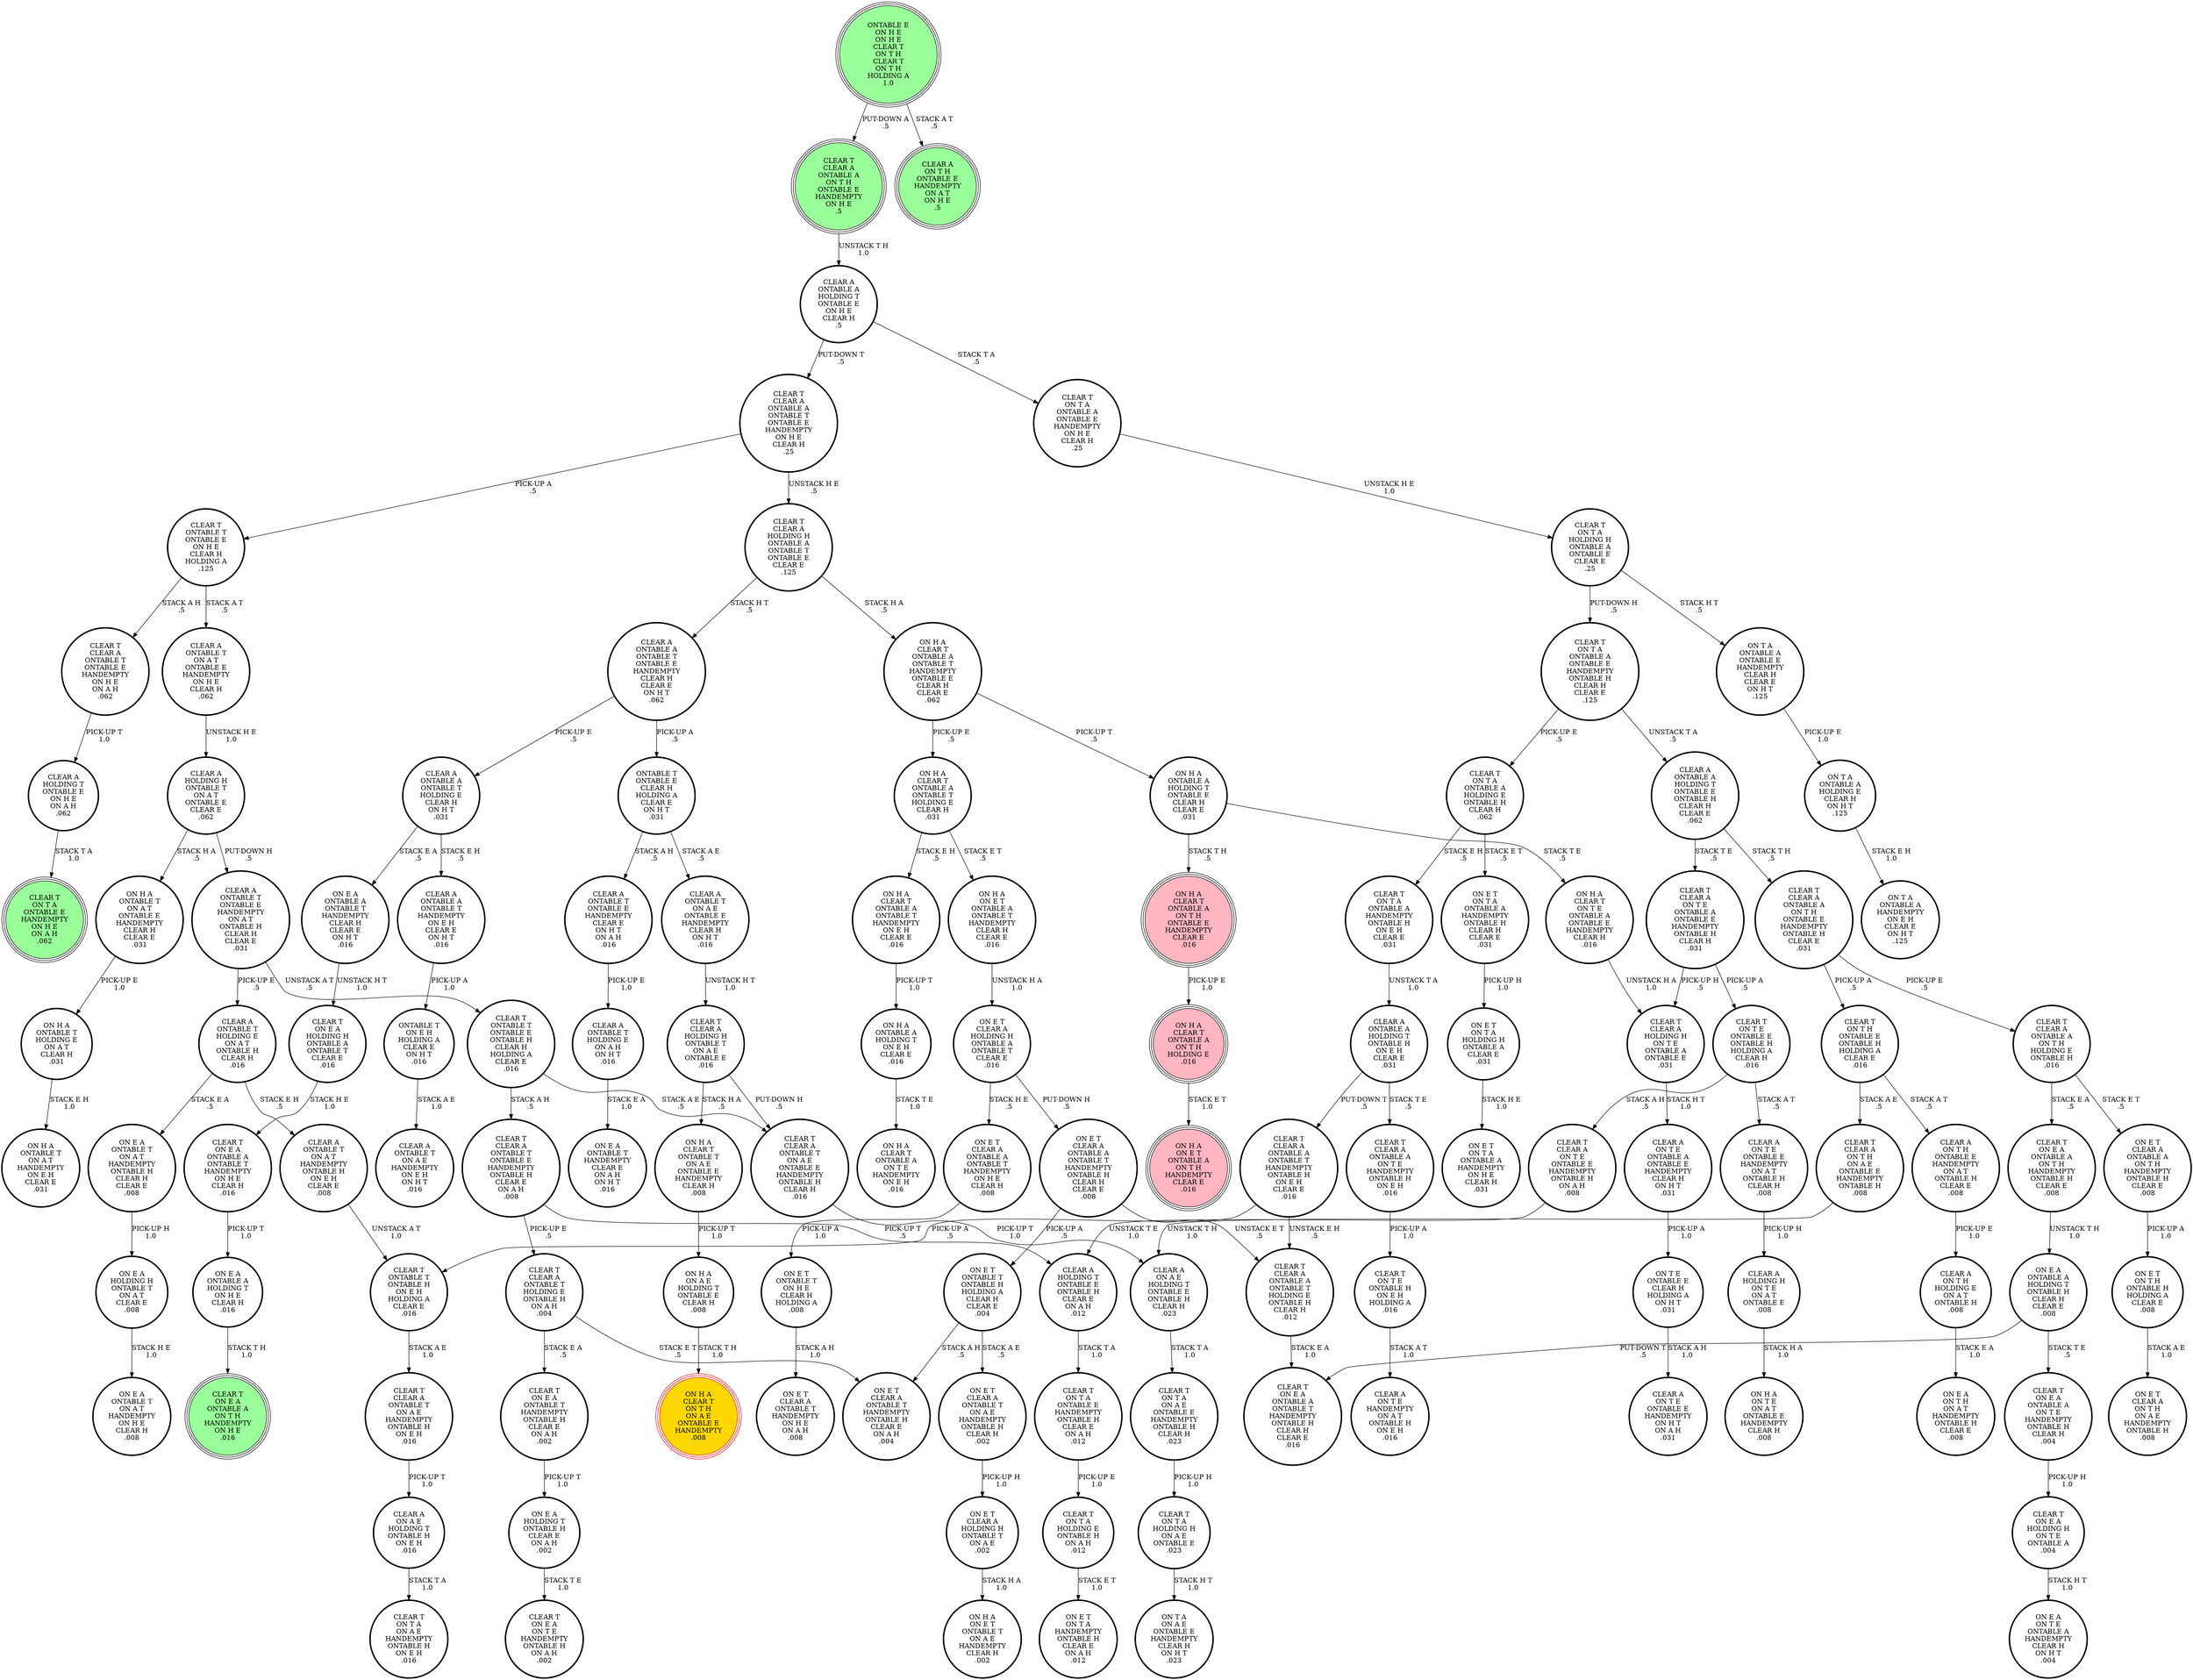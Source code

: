 digraph {
"ON E A\nONTABLE T\nON A T\nHANDEMPTY\nONTABLE H\nCLEAR H\nCLEAR E\n.008\n" -> "ON E A\nHOLDING H\nONTABLE T\nON A T\nCLEAR E\n.008\n"[label="PICK-UP H\n1.0\n"];
"ON H A\nON A E\nHOLDING T\nONTABLE E\nCLEAR H\n.008\n" -> "ON H A\nCLEAR T\nON T H\nON A E\nONTABLE E\nHANDEMPTY\n.008\n"[label="STACK T H\n1.0\n"];
"CLEAR T\nON T A\nON A E\nONTABLE E\nHANDEMPTY\nONTABLE H\nCLEAR H\n.023\n" -> "CLEAR T\nON T A\nHOLDING H\nON A E\nONTABLE E\n.023\n"[label="PICK-UP H\n1.0\n"];
"CLEAR T\nCLEAR A\nON T E\nONTABLE A\nONTABLE E\nHANDEMPTY\nONTABLE H\nCLEAR H\n.031\n" -> "CLEAR T\nON T E\nONTABLE E\nONTABLE H\nHOLDING A\nCLEAR H\n.016\n"[label="PICK-UP A\n.5\n"];
"CLEAR T\nCLEAR A\nON T E\nONTABLE A\nONTABLE E\nHANDEMPTY\nONTABLE H\nCLEAR H\n.031\n" -> "CLEAR T\nCLEAR A\nHOLDING H\nON T E\nONTABLE A\nONTABLE E\n.031\n"[label="PICK-UP H\n.5\n"];
"ON E T\nCLEAR A\nHOLDING H\nONTABLE T\nON A E\n.002\n" -> "ON H A\nON E T\nONTABLE T\nON A E\nHANDEMPTY\nCLEAR H\n.002\n"[label="STACK H A\n1.0\n"];
"CLEAR T\nCLEAR A\nONTABLE A\nONTABLE T\nONTABLE E\nHANDEMPTY\nON H E\nCLEAR H\n.25\n" -> "CLEAR T\nONTABLE T\nONTABLE E\nON H E\nCLEAR H\nHOLDING A\n.125\n"[label="PICK-UP A\n.5\n"];
"CLEAR T\nCLEAR A\nONTABLE A\nONTABLE T\nONTABLE E\nHANDEMPTY\nON H E\nCLEAR H\n.25\n" -> "CLEAR T\nCLEAR A\nHOLDING H\nONTABLE A\nONTABLE T\nONTABLE E\nCLEAR E\n.125\n"[label="UNSTACK H E\n.5\n"];
"ON E T\nON T A\nONTABLE A\nHANDEMPTY\nONTABLE H\nCLEAR H\nCLEAR E\n.031\n" -> "ON E T\nON T A\nHOLDING H\nONTABLE A\nCLEAR E\n.031\n"[label="PICK-UP H\n1.0\n"];
"CLEAR T\nONTABLE T\nONTABLE E\nONTABLE H\nCLEAR H\nHOLDING A\nCLEAR E\n.016\n" -> "CLEAR T\nCLEAR A\nONTABLE T\nON A E\nONTABLE E\nHANDEMPTY\nONTABLE H\nCLEAR H\n.016\n"[label="STACK A E\n.5\n"];
"CLEAR T\nONTABLE T\nONTABLE E\nONTABLE H\nCLEAR H\nHOLDING A\nCLEAR E\n.016\n" -> "CLEAR T\nCLEAR A\nONTABLE T\nONTABLE E\nHANDEMPTY\nONTABLE H\nCLEAR E\nON A H\n.008\n"[label="STACK A H\n.5\n"];
"ON T A\nONTABLE A\nHOLDING E\nCLEAR H\nON H T\n.125\n" -> "ON T A\nONTABLE A\nHANDEMPTY\nON E H\nCLEAR E\nON H T\n.125\n"[label="STACK E H\n1.0\n"];
"CLEAR T\nCLEAR A\nHOLDING H\nONTABLE A\nONTABLE T\nONTABLE E\nCLEAR E\n.125\n" -> "CLEAR A\nONTABLE A\nONTABLE T\nONTABLE E\nHANDEMPTY\nCLEAR H\nCLEAR E\nON H T\n.062\n"[label="STACK H T\n.5\n"];
"CLEAR T\nCLEAR A\nHOLDING H\nONTABLE A\nONTABLE T\nONTABLE E\nCLEAR E\n.125\n" -> "ON H A\nCLEAR T\nONTABLE A\nONTABLE T\nHANDEMPTY\nONTABLE E\nCLEAR H\nCLEAR E\n.062\n"[label="STACK H A\n.5\n"];
"CLEAR T\nON T A\nONTABLE E\nHANDEMPTY\nONTABLE H\nCLEAR E\nON A H\n.012\n" -> "CLEAR T\nON T A\nHOLDING E\nONTABLE H\nON A H\n.012\n"[label="PICK-UP E\n1.0\n"];
"CLEAR T\nCLEAR A\nONTABLE A\nON T E\nHANDEMPTY\nONTABLE H\nON E H\n.016\n" -> "CLEAR T\nON T E\nONTABLE H\nON E H\nHOLDING A\n.016\n"[label="PICK-UP A\n1.0\n"];
"CLEAR T\nON T A\nHOLDING E\nONTABLE H\nON A H\n.012\n" -> "ON E T\nON T A\nHANDEMPTY\nONTABLE H\nCLEAR E\nON A H\n.012\n"[label="STACK E T\n1.0\n"];
"CLEAR T\nCLEAR A\nONTABLE T\nHOLDING E\nONTABLE H\nON A H\n.004\n" -> "ON E T\nCLEAR A\nONTABLE T\nHANDEMPTY\nONTABLE H\nCLEAR E\nON A H\n.004\n"[label="STACK E T\n.5\n"];
"CLEAR T\nCLEAR A\nONTABLE T\nHOLDING E\nONTABLE H\nON A H\n.004\n" -> "CLEAR T\nON E A\nONTABLE T\nHANDEMPTY\nONTABLE H\nCLEAR E\nON A H\n.002\n"[label="STACK E A\n.5\n"];
"CLEAR T\nON T A\nHOLDING H\nON A E\nONTABLE E\n.023\n" -> "ON T A\nON A E\nONTABLE E\nHANDEMPTY\nCLEAR H\nON H T\n.023\n"[label="STACK H T\n1.0\n"];
"ON H A\nON E T\nONTABLE A\nONTABLE T\nHANDEMPTY\nCLEAR H\nCLEAR E\n.016\n" -> "ON E T\nCLEAR A\nHOLDING H\nONTABLE A\nONTABLE T\nCLEAR E\n.016\n"[label="UNSTACK H A\n1.0\n"];
"ON H A\nONTABLE T\nHOLDING E\nON A T\nCLEAR H\n.031\n" -> "ON H A\nONTABLE T\nON A T\nHANDEMPTY\nON E H\nCLEAR E\n.031\n"[label="STACK E H\n1.0\n"];
"CLEAR A\nHOLDING T\nONTABLE E\nON H E\nON A H\n.062\n" -> "CLEAR T\nON T A\nONTABLE E\nHANDEMPTY\nON H E\nON A H\n.062\n"[label="STACK T A\n1.0\n"];
"CLEAR T\nCLEAR A\nHOLDING H\nON T E\nONTABLE A\nONTABLE E\n.031\n" -> "CLEAR A\nON T E\nONTABLE A\nONTABLE E\nHANDEMPTY\nCLEAR H\nON H T\n.031\n"[label="STACK H T\n1.0\n"];
"ON E T\nONTABLE T\nON H E\nCLEAR H\nHOLDING A\n.008\n" -> "ON E T\nCLEAR A\nONTABLE T\nHANDEMPTY\nON H E\nON A H\n.008\n"[label="STACK A H\n1.0\n"];
"CLEAR A\nONTABLE T\nONTABLE E\nHANDEMPTY\nON A T\nONTABLE H\nCLEAR H\nCLEAR E\n.031\n" -> "CLEAR T\nONTABLE T\nONTABLE E\nONTABLE H\nCLEAR H\nHOLDING A\nCLEAR E\n.016\n"[label="UNSTACK A T\n.5\n"];
"CLEAR A\nONTABLE T\nONTABLE E\nHANDEMPTY\nON A T\nONTABLE H\nCLEAR H\nCLEAR E\n.031\n" -> "CLEAR A\nONTABLE T\nHOLDING E\nON A T\nONTABLE H\nCLEAR H\n.016\n"[label="PICK-UP E\n.5\n"];
"CLEAR T\nON T A\nONTABLE A\nONTABLE E\nHANDEMPTY\nONTABLE H\nCLEAR H\nCLEAR E\n.125\n" -> "CLEAR A\nONTABLE A\nHOLDING T\nONTABLE E\nONTABLE H\nCLEAR H\nCLEAR E\n.062\n"[label="UNSTACK T A\n.5\n"];
"CLEAR T\nON T A\nONTABLE A\nONTABLE E\nHANDEMPTY\nONTABLE H\nCLEAR H\nCLEAR E\n.125\n" -> "CLEAR T\nON T A\nONTABLE A\nHOLDING E\nONTABLE H\nCLEAR H\n.062\n"[label="PICK-UP E\n.5\n"];
"CLEAR T\nON T H\nONTABLE E\nONTABLE H\nHOLDING A\nCLEAR E\n.016\n" -> "CLEAR A\nON T H\nONTABLE E\nHANDEMPTY\nON A T\nONTABLE H\nCLEAR E\n.008\n"[label="STACK A T\n.5\n"];
"CLEAR T\nON T H\nONTABLE E\nONTABLE H\nHOLDING A\nCLEAR E\n.016\n" -> "CLEAR T\nCLEAR A\nON T H\nON A E\nONTABLE E\nHANDEMPTY\nONTABLE H\n.008\n"[label="STACK A E\n.5\n"];
"CLEAR A\nON T E\nONTABLE E\nHANDEMPTY\nON A T\nONTABLE H\nCLEAR H\n.008\n" -> "CLEAR A\nHOLDING H\nON T E\nON A T\nONTABLE E\n.008\n"[label="PICK-UP H\n1.0\n"];
"CLEAR T\nCLEAR A\nON T H\nON A E\nONTABLE E\nHANDEMPTY\nONTABLE H\n.008\n" -> "CLEAR A\nON A E\nHOLDING T\nONTABLE E\nONTABLE H\nCLEAR H\n.023\n"[label="UNSTACK T H\n1.0\n"];
"ON T A\nONTABLE A\nONTABLE E\nHANDEMPTY\nCLEAR H\nCLEAR E\nON H T\n.125\n" -> "ON T A\nONTABLE A\nHOLDING E\nCLEAR H\nON H T\n.125\n"[label="PICK-UP E\n1.0\n"];
"CLEAR T\nCLEAR A\nONTABLE T\nONTABLE E\nHANDEMPTY\nONTABLE H\nCLEAR E\nON A H\n.008\n" -> "CLEAR A\nHOLDING T\nONTABLE E\nONTABLE H\nCLEAR E\nON A H\n.012\n"[label="PICK-UP T\n.5\n"];
"CLEAR T\nCLEAR A\nONTABLE T\nONTABLE E\nHANDEMPTY\nONTABLE H\nCLEAR E\nON A H\n.008\n" -> "CLEAR T\nCLEAR A\nONTABLE T\nHOLDING E\nONTABLE H\nON A H\n.004\n"[label="PICK-UP E\n.5\n"];
"CLEAR T\nCLEAR A\nONTABLE A\nONTABLE T\nHOLDING E\nONTABLE H\nCLEAR H\n.012\n" -> "CLEAR T\nON E A\nONTABLE A\nONTABLE T\nHANDEMPTY\nONTABLE H\nCLEAR H\nCLEAR E\n.016\n"[label="STACK E A\n1.0\n"];
"ON H A\nCLEAR T\nONTABLE A\nON T H\nONTABLE E\nHANDEMPTY\nCLEAR E\n.016\n" -> "ON H A\nCLEAR T\nONTABLE A\nON T H\nHOLDING E\n.016\n"[label="PICK-UP E\n1.0\n"];
"CLEAR T\nON E A\nONTABLE A\nON T H\nHANDEMPTY\nONTABLE H\nCLEAR E\n.008\n" -> "ON E A\nONTABLE A\nHOLDING T\nONTABLE H\nCLEAR H\nCLEAR E\n.008\n"[label="UNSTACK T H\n1.0\n"];
"ON H A\nONTABLE A\nHOLDING T\nON E H\nCLEAR E\n.016\n" -> "ON H A\nCLEAR T\nONTABLE A\nON T E\nHANDEMPTY\nON E H\n.016\n"[label="STACK T E\n1.0\n"];
"CLEAR T\nON E A\nHOLDING H\nONTABLE A\nONTABLE T\nCLEAR E\n.016\n" -> "CLEAR T\nON E A\nONTABLE A\nONTABLE T\nHANDEMPTY\nON H E\nCLEAR H\n.016\n"[label="STACK H E\n1.0\n"];
"ON E T\nCLEAR A\nONTABLE T\nON A E\nHANDEMPTY\nONTABLE H\nCLEAR H\n.002\n" -> "ON E T\nCLEAR A\nHOLDING H\nONTABLE T\nON A E\n.002\n"[label="PICK-UP H\n1.0\n"];
"ON E A\nHOLDING H\nONTABLE T\nON A T\nCLEAR E\n.008\n" -> "ON E A\nONTABLE T\nON A T\nHANDEMPTY\nON H E\nCLEAR H\n.008\n"[label="STACK H E\n1.0\n"];
"CLEAR T\nCLEAR A\nONTABLE A\nON T H\nHOLDING E\nONTABLE H\n.016\n" -> "ON E T\nCLEAR A\nONTABLE A\nON T H\nHANDEMPTY\nONTABLE H\nCLEAR E\n.008\n"[label="STACK E T\n.5\n"];
"CLEAR T\nCLEAR A\nONTABLE A\nON T H\nHOLDING E\nONTABLE H\n.016\n" -> "CLEAR T\nON E A\nONTABLE A\nON T H\nHANDEMPTY\nONTABLE H\nCLEAR E\n.008\n"[label="STACK E A\n.5\n"];
"CLEAR T\nON T A\nHOLDING H\nONTABLE A\nONTABLE E\nCLEAR E\n.25\n" -> "CLEAR T\nON T A\nONTABLE A\nONTABLE E\nHANDEMPTY\nONTABLE H\nCLEAR H\nCLEAR E\n.125\n"[label="PUT-DOWN H\n.5\n"];
"CLEAR T\nON T A\nHOLDING H\nONTABLE A\nONTABLE E\nCLEAR E\n.25\n" -> "ON T A\nONTABLE A\nONTABLE E\nHANDEMPTY\nCLEAR H\nCLEAR E\nON H T\n.125\n"[label="STACK H T\n.5\n"];
"CLEAR A\nONTABLE A\nONTABLE T\nONTABLE E\nHANDEMPTY\nCLEAR H\nCLEAR E\nON H T\n.062\n" -> "ONTABLE T\nONTABLE E\nCLEAR H\nHOLDING A\nCLEAR E\nON H T\n.031\n"[label="PICK-UP A\n.5\n"];
"CLEAR A\nONTABLE A\nONTABLE T\nONTABLE E\nHANDEMPTY\nCLEAR H\nCLEAR E\nON H T\n.062\n" -> "CLEAR A\nONTABLE A\nONTABLE T\nHOLDING E\nCLEAR H\nON H T\n.031\n"[label="PICK-UP E\n.5\n"];
"CLEAR A\nONTABLE T\nONTABLE E\nHANDEMPTY\nCLEAR E\nON H T\nON A H\n.016\n" -> "CLEAR A\nONTABLE T\nHOLDING E\nON A H\nON H T\n.016\n"[label="PICK-UP E\n1.0\n"];
"ON H A\nCLEAR T\nONTABLE A\nONTABLE T\nHANDEMPTY\nON E H\nCLEAR E\n.016\n" -> "ON H A\nONTABLE A\nHOLDING T\nON E H\nCLEAR E\n.016\n"[label="PICK-UP T\n1.0\n"];
"CLEAR A\nON A E\nHOLDING T\nONTABLE E\nONTABLE H\nCLEAR H\n.023\n" -> "CLEAR T\nON T A\nON A E\nONTABLE E\nHANDEMPTY\nONTABLE H\nCLEAR H\n.023\n"[label="STACK T A\n1.0\n"];
"CLEAR T\nCLEAR A\nONTABLE T\nONTABLE E\nHANDEMPTY\nON H E\nON A H\n.062\n" -> "CLEAR A\nHOLDING T\nONTABLE E\nON H E\nON A H\n.062\n"[label="PICK-UP T\n1.0\n"];
"ON E T\nCLEAR A\nONTABLE A\nON T H\nHANDEMPTY\nONTABLE H\nCLEAR E\n.008\n" -> "ON E T\nON T H\nONTABLE H\nHOLDING A\nCLEAR E\n.008\n"[label="PICK-UP A\n1.0\n"];
"CLEAR A\nONTABLE A\nHOLDING T\nONTABLE E\nONTABLE H\nCLEAR H\nCLEAR E\n.062\n" -> "CLEAR T\nCLEAR A\nON T E\nONTABLE A\nONTABLE E\nHANDEMPTY\nONTABLE H\nCLEAR H\n.031\n"[label="STACK T E\n.5\n"];
"CLEAR A\nONTABLE A\nHOLDING T\nONTABLE E\nONTABLE H\nCLEAR H\nCLEAR E\n.062\n" -> "CLEAR T\nCLEAR A\nONTABLE A\nON T H\nONTABLE E\nHANDEMPTY\nONTABLE H\nCLEAR E\n.031\n"[label="STACK T H\n.5\n"];
"CLEAR A\nONTABLE T\nON A E\nONTABLE E\nHANDEMPTY\nCLEAR H\nON H T\n.016\n" -> "CLEAR T\nCLEAR A\nHOLDING H\nONTABLE T\nON A E\nONTABLE E\n.016\n"[label="UNSTACK H T\n1.0\n"];
"CLEAR A\nONTABLE A\nONTABLE T\nHOLDING E\nCLEAR H\nON H T\n.031\n" -> "CLEAR A\nONTABLE A\nONTABLE T\nHANDEMPTY\nON E H\nCLEAR E\nON H T\n.016\n"[label="STACK E H\n.5\n"];
"CLEAR A\nONTABLE A\nONTABLE T\nHOLDING E\nCLEAR H\nON H T\n.031\n" -> "ON E A\nONTABLE A\nONTABLE T\nHANDEMPTY\nCLEAR H\nCLEAR E\nON H T\n.016\n"[label="STACK E A\n.5\n"];
"CLEAR A\nONTABLE T\nHOLDING E\nON A H\nON H T\n.016\n" -> "ON E A\nONTABLE T\nHANDEMPTY\nCLEAR E\nON A H\nON H T\n.016\n"[label="STACK E A\n1.0\n"];
"ON E T\nCLEAR A\nONTABLE A\nONTABLE T\nHANDEMPTY\nON H E\nCLEAR H\n.008\n" -> "ON E T\nONTABLE T\nON H E\nCLEAR H\nHOLDING A\n.008\n"[label="PICK-UP A\n1.0\n"];
"ON E T\nCLEAR A\nONTABLE A\nONTABLE T\nHANDEMPTY\nONTABLE H\nCLEAR H\nCLEAR E\n.008\n" -> "CLEAR T\nCLEAR A\nONTABLE A\nONTABLE T\nHOLDING E\nONTABLE H\nCLEAR H\n.012\n"[label="UNSTACK E T\n.5\n"];
"ON E T\nCLEAR A\nONTABLE A\nONTABLE T\nHANDEMPTY\nONTABLE H\nCLEAR H\nCLEAR E\n.008\n" -> "ON E T\nONTABLE T\nONTABLE H\nHOLDING A\nCLEAR H\nCLEAR E\n.004\n"[label="PICK-UP A\n.5\n"];
"CLEAR T\nON E A\nHOLDING H\nON T E\nONTABLE A\n.004\n" -> "ON E A\nON T E\nONTABLE A\nHANDEMPTY\nCLEAR H\nON H T\n.004\n"[label="STACK H T\n1.0\n"];
"CLEAR A\nON T E\nONTABLE A\nONTABLE E\nHANDEMPTY\nCLEAR H\nON H T\n.031\n" -> "ON T E\nONTABLE E\nCLEAR H\nHOLDING A\nON H T\n.031\n"[label="PICK-UP A\n1.0\n"];
"ON H A\nCLEAR T\nONTABLE A\nONTABLE T\nHOLDING E\nCLEAR H\n.031\n" -> "ON H A\nON E T\nONTABLE A\nONTABLE T\nHANDEMPTY\nCLEAR H\nCLEAR E\n.016\n"[label="STACK E T\n.5\n"];
"ON H A\nCLEAR T\nONTABLE A\nONTABLE T\nHOLDING E\nCLEAR H\n.031\n" -> "ON H A\nCLEAR T\nONTABLE A\nONTABLE T\nHANDEMPTY\nON E H\nCLEAR E\n.016\n"[label="STACK E H\n.5\n"];
"CLEAR T\nONTABLE T\nONTABLE E\nON H E\nCLEAR H\nHOLDING A\n.125\n" -> "CLEAR A\nONTABLE T\nON A T\nONTABLE E\nHANDEMPTY\nON H E\nCLEAR H\n.062\n"[label="STACK A T\n.5\n"];
"CLEAR T\nONTABLE T\nONTABLE E\nON H E\nCLEAR H\nHOLDING A\n.125\n" -> "CLEAR T\nCLEAR A\nONTABLE T\nONTABLE E\nHANDEMPTY\nON H E\nON A H\n.062\n"[label="STACK A H\n.5\n"];
"ON E T\nONTABLE T\nONTABLE H\nHOLDING A\nCLEAR H\nCLEAR E\n.004\n" -> "ON E T\nCLEAR A\nONTABLE T\nHANDEMPTY\nONTABLE H\nCLEAR E\nON A H\n.004\n"[label="STACK A H\n.5\n"];
"ON E T\nONTABLE T\nONTABLE H\nHOLDING A\nCLEAR H\nCLEAR E\n.004\n" -> "ON E T\nCLEAR A\nONTABLE T\nON A E\nHANDEMPTY\nONTABLE H\nCLEAR H\n.002\n"[label="STACK A E\n.5\n"];
"ON E A\nONTABLE A\nHOLDING T\nONTABLE H\nCLEAR H\nCLEAR E\n.008\n" -> "CLEAR T\nON E A\nONTABLE A\nONTABLE T\nHANDEMPTY\nONTABLE H\nCLEAR H\nCLEAR E\n.016\n"[label="PUT-DOWN T\n.5\n"];
"ON E A\nONTABLE A\nHOLDING T\nONTABLE H\nCLEAR H\nCLEAR E\n.008\n" -> "CLEAR T\nON E A\nONTABLE A\nON T E\nHANDEMPTY\nONTABLE H\nCLEAR H\n.004\n"[label="STACK T E\n.5\n"];
"ON H A\nCLEAR T\nONTABLE A\nONTABLE T\nHANDEMPTY\nONTABLE E\nCLEAR H\nCLEAR E\n.062\n" -> "ON H A\nCLEAR T\nONTABLE A\nONTABLE T\nHOLDING E\nCLEAR H\n.031\n"[label="PICK-UP E\n.5\n"];
"ON H A\nCLEAR T\nONTABLE A\nONTABLE T\nHANDEMPTY\nONTABLE E\nCLEAR H\nCLEAR E\n.062\n" -> "ON H A\nONTABLE A\nHOLDING T\nONTABLE E\nCLEAR H\nCLEAR E\n.031\n"[label="PICK-UP T\n.5\n"];
"ONTABLE E\nON H E\nON H E\nCLEAR T\nON T H\nCLEAR T\nON T H\nHOLDING A\n1.0\n" -> "CLEAR T\nCLEAR A\nONTABLE A\nON T H\nONTABLE E\nHANDEMPTY\nON H E\n.5\n"[label="PUT-DOWN A\n.5\n"];
"ONTABLE E\nON H E\nON H E\nCLEAR T\nON T H\nCLEAR T\nON T H\nHOLDING A\n1.0\n" -> "CLEAR A\nON T H\nONTABLE E\nHANDEMPTY\nON A T\nON H E\n.5\n"[label="STACK A T\n.5\n"];
"ONTABLE T\nONTABLE E\nCLEAR H\nHOLDING A\nCLEAR E\nON H T\n.031\n" -> "CLEAR A\nONTABLE T\nON A E\nONTABLE E\nHANDEMPTY\nCLEAR H\nON H T\n.016\n"[label="STACK A E\n.5\n"];
"ONTABLE T\nONTABLE E\nCLEAR H\nHOLDING A\nCLEAR E\nON H T\n.031\n" -> "CLEAR A\nONTABLE T\nONTABLE E\nHANDEMPTY\nCLEAR E\nON H T\nON A H\n.016\n"[label="STACK A H\n.5\n"];
"ON E T\nCLEAR A\nHOLDING H\nONTABLE A\nONTABLE T\nCLEAR E\n.016\n" -> "ON E T\nCLEAR A\nONTABLE A\nONTABLE T\nHANDEMPTY\nONTABLE H\nCLEAR H\nCLEAR E\n.008\n"[label="PUT-DOWN H\n.5\n"];
"ON E T\nCLEAR A\nHOLDING H\nONTABLE A\nONTABLE T\nCLEAR E\n.016\n" -> "ON E T\nCLEAR A\nONTABLE A\nONTABLE T\nHANDEMPTY\nON H E\nCLEAR H\n.008\n"[label="STACK H E\n.5\n"];
"ON H A\nCLEAR T\nON T E\nONTABLE A\nONTABLE E\nHANDEMPTY\nCLEAR H\n.016\n" -> "CLEAR T\nCLEAR A\nHOLDING H\nON T E\nONTABLE A\nONTABLE E\n.031\n"[label="UNSTACK H A\n1.0\n"];
"ON E T\nON T A\nHOLDING H\nONTABLE A\nCLEAR E\n.031\n" -> "ON E T\nON T A\nONTABLE A\nHANDEMPTY\nON H E\nCLEAR H\n.031\n"[label="STACK H E\n1.0\n"];
"CLEAR A\nHOLDING H\nONTABLE T\nON A T\nONTABLE E\nCLEAR E\n.062\n" -> "ON H A\nONTABLE T\nON A T\nONTABLE E\nHANDEMPTY\nCLEAR H\nCLEAR E\n.031\n"[label="STACK H A\n.5\n"];
"CLEAR A\nHOLDING H\nONTABLE T\nON A T\nONTABLE E\nCLEAR E\n.062\n" -> "CLEAR A\nONTABLE T\nONTABLE E\nHANDEMPTY\nON A T\nONTABLE H\nCLEAR H\nCLEAR E\n.031\n"[label="PUT-DOWN H\n.5\n"];
"CLEAR T\nON T E\nONTABLE E\nONTABLE H\nHOLDING A\nCLEAR H\n.016\n" -> "CLEAR A\nON T E\nONTABLE E\nHANDEMPTY\nON A T\nONTABLE H\nCLEAR H\n.008\n"[label="STACK A T\n.5\n"];
"CLEAR T\nON T E\nONTABLE E\nONTABLE H\nHOLDING A\nCLEAR H\n.016\n" -> "CLEAR T\nCLEAR A\nON T E\nONTABLE E\nHANDEMPTY\nONTABLE H\nON A H\n.008\n"[label="STACK A H\n.5\n"];
"ONTABLE T\nON E H\nHOLDING A\nCLEAR E\nON H T\n.016\n" -> "CLEAR A\nONTABLE T\nON A E\nHANDEMPTY\nON E H\nON H T\n.016\n"[label="STACK A E\n1.0\n"];
"ON H A\nCLEAR T\nONTABLE T\nON A E\nONTABLE E\nHANDEMPTY\nCLEAR H\n.008\n" -> "ON H A\nON A E\nHOLDING T\nONTABLE E\nCLEAR H\n.008\n"[label="PICK-UP T\n1.0\n"];
"CLEAR A\nON T H\nONTABLE E\nHANDEMPTY\nON A T\nONTABLE H\nCLEAR E\n.008\n" -> "CLEAR A\nON T H\nHOLDING E\nON A T\nONTABLE H\n.008\n"[label="PICK-UP E\n1.0\n"];
"ON E A\nHOLDING T\nONTABLE H\nCLEAR E\nON A H\n.002\n" -> "CLEAR T\nON E A\nON T E\nHANDEMPTY\nONTABLE H\nON A H\n.002\n"[label="STACK T E\n1.0\n"];
"CLEAR A\nONTABLE T\nON A T\nHANDEMPTY\nONTABLE H\nON E H\nCLEAR E\n.008\n" -> "CLEAR T\nONTABLE T\nONTABLE H\nON E H\nHOLDING A\nCLEAR E\n.016\n"[label="UNSTACK A T\n1.0\n"];
"CLEAR T\nCLEAR A\nONTABLE T\nON A E\nHANDEMPTY\nONTABLE H\nON E H\n.016\n" -> "CLEAR A\nON A E\nHOLDING T\nONTABLE H\nON E H\n.016\n"[label="PICK-UP T\n1.0\n"];
"CLEAR T\nCLEAR A\nONTABLE A\nON T H\nONTABLE E\nHANDEMPTY\nON H E\n.5\n" -> "CLEAR A\nONTABLE A\nHOLDING T\nONTABLE E\nON H E\nCLEAR H\n.5\n"[label="UNSTACK T H\n1.0\n"];
"CLEAR T\nON E A\nONTABLE A\nONTABLE T\nHANDEMPTY\nON H E\nCLEAR H\n.016\n" -> "ON E A\nONTABLE A\nHOLDING T\nON H E\nCLEAR H\n.016\n"[label="PICK-UP T\n1.0\n"];
"CLEAR A\nONTABLE A\nHOLDING T\nONTABLE H\nON E H\nCLEAR E\n.031\n" -> "CLEAR T\nCLEAR A\nONTABLE A\nON T E\nHANDEMPTY\nONTABLE H\nON E H\n.016\n"[label="STACK T E\n.5\n"];
"CLEAR A\nONTABLE A\nHOLDING T\nONTABLE H\nON E H\nCLEAR E\n.031\n" -> "CLEAR T\nCLEAR A\nONTABLE A\nONTABLE T\nHANDEMPTY\nONTABLE H\nON E H\nCLEAR E\n.016\n"[label="PUT-DOWN T\n.5\n"];
"CLEAR T\nCLEAR A\nHOLDING H\nONTABLE T\nON A E\nONTABLE E\n.016\n" -> "ON H A\nCLEAR T\nONTABLE T\nON A E\nONTABLE E\nHANDEMPTY\nCLEAR H\n.008\n"[label="STACK H A\n.5\n"];
"CLEAR T\nCLEAR A\nHOLDING H\nONTABLE T\nON A E\nONTABLE E\n.016\n" -> "CLEAR T\nCLEAR A\nONTABLE T\nON A E\nONTABLE E\nHANDEMPTY\nONTABLE H\nCLEAR H\n.016\n"[label="PUT-DOWN H\n.5\n"];
"CLEAR T\nON E A\nONTABLE A\nON T E\nHANDEMPTY\nONTABLE H\nCLEAR H\n.004\n" -> "CLEAR T\nON E A\nHOLDING H\nON T E\nONTABLE A\n.004\n"[label="PICK-UP H\n1.0\n"];
"ON H A\nCLEAR T\nONTABLE A\nON T H\nHOLDING E\n.016\n" -> "ON H A\nON E T\nONTABLE A\nON T H\nHANDEMPTY\nCLEAR E\n.016\n"[label="STACK E T\n1.0\n"];
"CLEAR T\nON T A\nONTABLE A\nONTABLE E\nHANDEMPTY\nON H E\nCLEAR H\n.25\n" -> "CLEAR T\nON T A\nHOLDING H\nONTABLE A\nONTABLE E\nCLEAR E\n.25\n"[label="UNSTACK H E\n1.0\n"];
"CLEAR A\nHOLDING H\nON T E\nON A T\nONTABLE E\n.008\n" -> "ON H A\nON T E\nON A T\nONTABLE E\nHANDEMPTY\nCLEAR H\n.008\n"[label="STACK H A\n1.0\n"];
"CLEAR T\nON T A\nONTABLE A\nHOLDING E\nONTABLE H\nCLEAR H\n.062\n" -> "ON E T\nON T A\nONTABLE A\nHANDEMPTY\nONTABLE H\nCLEAR H\nCLEAR E\n.031\n"[label="STACK E T\n.5\n"];
"CLEAR T\nON T A\nONTABLE A\nHOLDING E\nONTABLE H\nCLEAR H\n.062\n" -> "CLEAR T\nON T A\nONTABLE A\nHANDEMPTY\nONTABLE H\nON E H\nCLEAR E\n.031\n"[label="STACK E H\n.5\n"];
"ON H A\nONTABLE A\nHOLDING T\nONTABLE E\nCLEAR H\nCLEAR E\n.031\n" -> "ON H A\nCLEAR T\nON T E\nONTABLE A\nONTABLE E\nHANDEMPTY\nCLEAR H\n.016\n"[label="STACK T E\n.5\n"];
"ON H A\nONTABLE A\nHOLDING T\nONTABLE E\nCLEAR H\nCLEAR E\n.031\n" -> "ON H A\nCLEAR T\nONTABLE A\nON T H\nONTABLE E\nHANDEMPTY\nCLEAR E\n.016\n"[label="STACK T H\n.5\n"];
"CLEAR A\nONTABLE T\nON A T\nONTABLE E\nHANDEMPTY\nON H E\nCLEAR H\n.062\n" -> "CLEAR A\nHOLDING H\nONTABLE T\nON A T\nONTABLE E\nCLEAR E\n.062\n"[label="UNSTACK H E\n1.0\n"];
"CLEAR T\nON T A\nONTABLE A\nHANDEMPTY\nONTABLE H\nON E H\nCLEAR E\n.031\n" -> "CLEAR A\nONTABLE A\nHOLDING T\nONTABLE H\nON E H\nCLEAR E\n.031\n"[label="UNSTACK T A\n1.0\n"];
"CLEAR A\nON A E\nHOLDING T\nONTABLE H\nON E H\n.016\n" -> "CLEAR T\nON T A\nON A E\nHANDEMPTY\nONTABLE H\nON E H\n.016\n"[label="STACK T A\n1.0\n"];
"ON T E\nONTABLE E\nCLEAR H\nHOLDING A\nON H T\n.031\n" -> "CLEAR A\nON T E\nONTABLE E\nHANDEMPTY\nON H T\nON A H\n.031\n"[label="STACK A H\n1.0\n"];
"ON E A\nONTABLE A\nONTABLE T\nHANDEMPTY\nCLEAR H\nCLEAR E\nON H T\n.016\n" -> "CLEAR T\nON E A\nHOLDING H\nONTABLE A\nONTABLE T\nCLEAR E\n.016\n"[label="UNSTACK H T\n1.0\n"];
"CLEAR A\nONTABLE A\nONTABLE T\nHANDEMPTY\nON E H\nCLEAR E\nON H T\n.016\n" -> "ONTABLE T\nON E H\nHOLDING A\nCLEAR E\nON H T\n.016\n"[label="PICK-UP A\n1.0\n"];
"CLEAR T\nON T E\nONTABLE H\nON E H\nHOLDING A\n.016\n" -> "CLEAR A\nON T E\nHANDEMPTY\nON A T\nONTABLE H\nON E H\n.016\n"[label="STACK A T\n1.0\n"];
"ON E T\nON T H\nONTABLE H\nHOLDING A\nCLEAR E\n.008\n" -> "ON E T\nCLEAR A\nON T H\nON A E\nHANDEMPTY\nONTABLE H\n.008\n"[label="STACK A E\n1.0\n"];
"CLEAR A\nONTABLE T\nHOLDING E\nON A T\nONTABLE H\nCLEAR H\n.016\n" -> "ON E A\nONTABLE T\nON A T\nHANDEMPTY\nONTABLE H\nCLEAR H\nCLEAR E\n.008\n"[label="STACK E A\n.5\n"];
"CLEAR A\nONTABLE T\nHOLDING E\nON A T\nONTABLE H\nCLEAR H\n.016\n" -> "CLEAR A\nONTABLE T\nON A T\nHANDEMPTY\nONTABLE H\nON E H\nCLEAR E\n.008\n"[label="STACK E H\n.5\n"];
"CLEAR T\nCLEAR A\nONTABLE A\nONTABLE T\nHANDEMPTY\nONTABLE H\nON E H\nCLEAR E\n.016\n" -> "CLEAR T\nONTABLE T\nONTABLE H\nON E H\nHOLDING A\nCLEAR E\n.016\n"[label="PICK-UP A\n.5\n"];
"CLEAR T\nCLEAR A\nONTABLE A\nONTABLE T\nHANDEMPTY\nONTABLE H\nON E H\nCLEAR E\n.016\n" -> "CLEAR T\nCLEAR A\nONTABLE A\nONTABLE T\nHOLDING E\nONTABLE H\nCLEAR H\n.012\n"[label="UNSTACK E H\n.5\n"];
"CLEAR A\nONTABLE A\nHOLDING T\nONTABLE E\nON H E\nCLEAR H\n.5\n" -> "CLEAR T\nCLEAR A\nONTABLE A\nONTABLE T\nONTABLE E\nHANDEMPTY\nON H E\nCLEAR H\n.25\n"[label="PUT-DOWN T\n.5\n"];
"CLEAR A\nONTABLE A\nHOLDING T\nONTABLE E\nON H E\nCLEAR H\n.5\n" -> "CLEAR T\nON T A\nONTABLE A\nONTABLE E\nHANDEMPTY\nON H E\nCLEAR H\n.25\n"[label="STACK T A\n.5\n"];
"CLEAR T\nONTABLE T\nONTABLE H\nON E H\nHOLDING A\nCLEAR E\n.016\n" -> "CLEAR T\nCLEAR A\nONTABLE T\nON A E\nHANDEMPTY\nONTABLE H\nON E H\n.016\n"[label="STACK A E\n1.0\n"];
"ON H A\nONTABLE T\nON A T\nONTABLE E\nHANDEMPTY\nCLEAR H\nCLEAR E\n.031\n" -> "ON H A\nONTABLE T\nHOLDING E\nON A T\nCLEAR H\n.031\n"[label="PICK-UP E\n1.0\n"];
"CLEAR T\nCLEAR A\nONTABLE T\nON A E\nONTABLE E\nHANDEMPTY\nONTABLE H\nCLEAR H\n.016\n" -> "CLEAR A\nON A E\nHOLDING T\nONTABLE E\nONTABLE H\nCLEAR H\n.023\n"[label="PICK-UP T\n1.0\n"];
"CLEAR A\nON T H\nHOLDING E\nON A T\nONTABLE H\n.008\n" -> "ON E A\nON T H\nON A T\nHANDEMPTY\nONTABLE H\nCLEAR E\n.008\n"[label="STACK E A\n1.0\n"];
"CLEAR A\nHOLDING T\nONTABLE E\nONTABLE H\nCLEAR E\nON A H\n.012\n" -> "CLEAR T\nON T A\nONTABLE E\nHANDEMPTY\nONTABLE H\nCLEAR E\nON A H\n.012\n"[label="STACK T A\n1.0\n"];
"CLEAR T\nON E A\nONTABLE T\nHANDEMPTY\nONTABLE H\nCLEAR E\nON A H\n.002\n" -> "ON E A\nHOLDING T\nONTABLE H\nCLEAR E\nON A H\n.002\n"[label="PICK-UP T\n1.0\n"];
"CLEAR T\nCLEAR A\nONTABLE A\nON T H\nONTABLE E\nHANDEMPTY\nONTABLE H\nCLEAR E\n.031\n" -> "CLEAR T\nON T H\nONTABLE E\nONTABLE H\nHOLDING A\nCLEAR E\n.016\n"[label="PICK-UP A\n.5\n"];
"CLEAR T\nCLEAR A\nONTABLE A\nON T H\nONTABLE E\nHANDEMPTY\nONTABLE H\nCLEAR E\n.031\n" -> "CLEAR T\nCLEAR A\nONTABLE A\nON T H\nHOLDING E\nONTABLE H\n.016\n"[label="PICK-UP E\n.5\n"];
"CLEAR T\nCLEAR A\nON T E\nONTABLE E\nHANDEMPTY\nONTABLE H\nON A H\n.008\n" -> "CLEAR A\nHOLDING T\nONTABLE E\nONTABLE H\nCLEAR E\nON A H\n.012\n"[label="UNSTACK T E\n1.0\n"];
"ON E A\nONTABLE A\nHOLDING T\nON H E\nCLEAR H\n.016\n" -> "CLEAR T\nON E A\nONTABLE A\nON T H\nHANDEMPTY\nON H E\n.016\n"[label="STACK T H\n1.0\n"];
"ON H A\nCLEAR T\nONTABLE A\nON T E\nHANDEMPTY\nON E H\n.016\n" [shape=circle, penwidth=3];
"ON H A\nON E T\nONTABLE T\nON A E\nHANDEMPTY\nCLEAR H\n.002\n" [shape=circle, penwidth=3];
"CLEAR A\nON T H\nONTABLE E\nHANDEMPTY\nON A T\nON H E\n.5\n" [shape=circle, style=filled, fillcolor=palegreen1, peripheries=3];
"ON T A\nONTABLE A\nHANDEMPTY\nON E H\nCLEAR E\nON H T\n.125\n" [shape=circle, penwidth=3];
"CLEAR T\nON E A\nONTABLE A\nONTABLE T\nHANDEMPTY\nONTABLE H\nCLEAR H\nCLEAR E\n.016\n" [shape=circle, penwidth=3];
"ON E A\nON T H\nON A T\nHANDEMPTY\nONTABLE H\nCLEAR E\n.008\n" [shape=circle, penwidth=3];
"CLEAR T\nON T A\nONTABLE E\nHANDEMPTY\nON H E\nON A H\n.062\n" [shape=circle, style=filled, fillcolor=palegreen1, peripheries=3];
"ON E T\nCLEAR A\nONTABLE T\nHANDEMPTY\nON H E\nON A H\n.008\n" [shape=circle, penwidth=3];
"ON H A\nONTABLE T\nON A T\nHANDEMPTY\nON E H\nCLEAR E\n.031\n" [shape=circle, penwidth=3];
"ON E A\nONTABLE T\nON A T\nHANDEMPTY\nON H E\nCLEAR H\n.008\n" [shape=circle, penwidth=3];
"CLEAR T\nON T A\nON A E\nHANDEMPTY\nONTABLE H\nON E H\n.016\n" [shape=circle, penwidth=3];
"ON T A\nON A E\nONTABLE E\nHANDEMPTY\nCLEAR H\nON H T\n.023\n" [shape=circle, penwidth=3];
"ON E A\nON T E\nONTABLE A\nHANDEMPTY\nCLEAR H\nON H T\n.004\n" [shape=circle, penwidth=3];
"CLEAR A\nON T E\nHANDEMPTY\nON A T\nONTABLE H\nON E H\n.016\n" [shape=circle, penwidth=3];
"ON E T\nCLEAR A\nON T H\nON A E\nHANDEMPTY\nONTABLE H\n.008\n" [shape=circle, penwidth=3];
"ON H A\nON E T\nONTABLE A\nON T H\nHANDEMPTY\nCLEAR E\n.016\n" [shape=circle, style=filled, fillcolor=lightpink, peripheries=3];
"ON E A\nONTABLE T\nHANDEMPTY\nCLEAR E\nON A H\nON H T\n.016\n" [shape=circle, penwidth=3];
"ON E T\nON T A\nHANDEMPTY\nONTABLE H\nCLEAR E\nON A H\n.012\n" [shape=circle, penwidth=3];
"CLEAR A\nON T E\nONTABLE E\nHANDEMPTY\nON H T\nON A H\n.031\n" [shape=circle, penwidth=3];
"CLEAR T\nON E A\nON T E\nHANDEMPTY\nONTABLE H\nON A H\n.002\n" [shape=circle, penwidth=3];
"ON H A\nON T E\nON A T\nONTABLE E\nHANDEMPTY\nCLEAR H\n.008\n" [shape=circle, penwidth=3];
"ON E T\nCLEAR A\nONTABLE T\nHANDEMPTY\nONTABLE H\nCLEAR E\nON A H\n.004\n" [shape=circle, penwidth=3];
"ON H A\nCLEAR T\nON T H\nON A E\nONTABLE E\nHANDEMPTY\n.008\n" [shape=circle, style=filled color=red, fillcolor=gold, peripheries=3];
"CLEAR T\nON E A\nONTABLE A\nON T H\nHANDEMPTY\nON H E\n.016\n" [shape=circle, style=filled, fillcolor=palegreen1, peripheries=3];
"CLEAR A\nONTABLE T\nON A E\nHANDEMPTY\nON E H\nON H T\n.016\n" [shape=circle, penwidth=3];
"ON E T\nON T A\nONTABLE A\nHANDEMPTY\nON H E\nCLEAR H\n.031\n" [shape=circle, penwidth=3];
"ON E T\nCLEAR A\nONTABLE T\nON A E\nHANDEMPTY\nONTABLE H\nCLEAR H\n.002\n" [shape=circle, penwidth=3];
"ON H A\nONTABLE A\nHOLDING T\nONTABLE E\nCLEAR H\nCLEAR E\n.031\n" [shape=circle, penwidth=3];
"CLEAR A\nON A E\nHOLDING T\nONTABLE H\nON E H\n.016\n" [shape=circle, penwidth=3];
"CLEAR T\nON T A\nONTABLE A\nHOLDING E\nONTABLE H\nCLEAR H\n.062\n" [shape=circle, penwidth=3];
"CLEAR A\nON T H\nONTABLE E\nHANDEMPTY\nON A T\nONTABLE H\nCLEAR E\n.008\n" [shape=circle, penwidth=3];
"ON H A\nONTABLE A\nHOLDING T\nON E H\nCLEAR E\n.016\n" [shape=circle, penwidth=3];
"ON H A\nCLEAR T\nONTABLE A\nON T E\nHANDEMPTY\nON E H\n.016\n" [shape=circle, penwidth=3];
"ON H A\nCLEAR T\nONTABLE A\nONTABLE T\nHANDEMPTY\nON E H\nCLEAR E\n.016\n" [shape=circle, penwidth=3];
"CLEAR T\nON T H\nONTABLE E\nONTABLE H\nHOLDING A\nCLEAR E\n.016\n" [shape=circle, penwidth=3];
"CLEAR T\nCLEAR A\nONTABLE A\nON T H\nHOLDING E\nONTABLE H\n.016\n" [shape=circle, penwidth=3];
"ON H A\nCLEAR T\nONTABLE A\nONTABLE T\nHANDEMPTY\nONTABLE E\nCLEAR H\nCLEAR E\n.062\n" [shape=circle, penwidth=3];
"ON H A\nON E T\nONTABLE T\nON A E\nHANDEMPTY\nCLEAR H\n.002\n" [shape=circle, penwidth=3];
"CLEAR A\nONTABLE T\nHOLDING E\nON A T\nONTABLE H\nCLEAR H\n.016\n" [shape=circle, penwidth=3];
"CLEAR A\nON A E\nHOLDING T\nONTABLE E\nONTABLE H\nCLEAR H\n.023\n" [shape=circle, penwidth=3];
"CLEAR A\nON T H\nONTABLE E\nHANDEMPTY\nON A T\nON H E\n.5\n" [shape=circle, style=filled, fillcolor=palegreen1, peripheries=3];
"ON T A\nONTABLE A\nHANDEMPTY\nON E H\nCLEAR E\nON H T\n.125\n" [shape=circle, penwidth=3];
"CLEAR T\nCLEAR A\nONTABLE T\nON A E\nONTABLE E\nHANDEMPTY\nONTABLE H\nCLEAR H\n.016\n" [shape=circle, penwidth=3];
"CLEAR T\nCLEAR A\nONTABLE A\nONTABLE T\nHOLDING E\nONTABLE H\nCLEAR H\n.012\n" [shape=circle, penwidth=3];
"ON E T\nON T A\nHOLDING H\nONTABLE A\nCLEAR E\n.031\n" [shape=circle, penwidth=3];
"ON E A\nONTABLE A\nONTABLE T\nHANDEMPTY\nCLEAR H\nCLEAR E\nON H T\n.016\n" [shape=circle, penwidth=3];
"CLEAR T\nON T A\nON A E\nONTABLE E\nHANDEMPTY\nONTABLE H\nCLEAR H\n.023\n" [shape=circle, penwidth=3];
"CLEAR T\nON T A\nHOLDING H\nONTABLE A\nONTABLE E\nCLEAR E\n.25\n" [shape=circle, penwidth=3];
"ON H A\nONTABLE T\nHOLDING E\nON A T\nCLEAR H\n.031\n" [shape=circle, penwidth=3];
"CLEAR A\nONTABLE T\nONTABLE E\nHANDEMPTY\nCLEAR E\nON H T\nON A H\n.016\n" [shape=circle, penwidth=3];
"CLEAR T\nCLEAR A\nON T E\nONTABLE E\nHANDEMPTY\nONTABLE H\nON A H\n.008\n" [shape=circle, penwidth=3];
"CLEAR T\nON E A\nONTABLE A\nONTABLE T\nHANDEMPTY\nONTABLE H\nCLEAR H\nCLEAR E\n.016\n" [shape=circle, penwidth=3];
"CLEAR T\nON T A\nHOLDING H\nON A E\nONTABLE E\n.023\n" [shape=circle, penwidth=3];
"CLEAR A\nONTABLE T\nON A T\nONTABLE E\nHANDEMPTY\nON H E\nCLEAR H\n.062\n" [shape=circle, penwidth=3];
"CLEAR T\nCLEAR A\nONTABLE A\nON T H\nONTABLE E\nHANDEMPTY\nONTABLE H\nCLEAR E\n.031\n" [shape=circle, penwidth=3];
"CLEAR T\nON E A\nONTABLE T\nHANDEMPTY\nONTABLE H\nCLEAR E\nON A H\n.002\n" [shape=circle, penwidth=3];
"ON H A\nON E T\nONTABLE A\nONTABLE T\nHANDEMPTY\nCLEAR H\nCLEAR E\n.016\n" [shape=circle, penwidth=3];
"ON E A\nON T H\nON A T\nHANDEMPTY\nONTABLE H\nCLEAR E\n.008\n" [shape=circle, penwidth=3];
"CLEAR T\nCLEAR A\nONTABLE A\nON T H\nONTABLE E\nHANDEMPTY\nON H E\n.5\n" [shape=circle, style=filled, fillcolor=palegreen1, peripheries=3];
"CLEAR T\nON T A\nONTABLE E\nHANDEMPTY\nON H E\nON A H\n.062\n" [shape=circle, style=filled, fillcolor=palegreen1, peripheries=3];
"ON E T\nCLEAR A\nONTABLE T\nHANDEMPTY\nON H E\nON A H\n.008\n" [shape=circle, penwidth=3];
"CLEAR A\nONTABLE A\nONTABLE T\nONTABLE E\nHANDEMPTY\nCLEAR H\nCLEAR E\nON H T\n.062\n" [shape=circle, penwidth=3];
"CLEAR T\nON E A\nONTABLE A\nON T E\nHANDEMPTY\nONTABLE H\nCLEAR H\n.004\n" [shape=circle, penwidth=3];
"CLEAR T\nCLEAR A\nHOLDING H\nONTABLE T\nON A E\nONTABLE E\n.016\n" [shape=circle, penwidth=3];
"ON H A\nONTABLE T\nON A T\nHANDEMPTY\nON E H\nCLEAR E\n.031\n" [shape=circle, penwidth=3];
"CLEAR T\nON E A\nONTABLE A\nON T H\nHANDEMPTY\nONTABLE H\nCLEAR E\n.008\n" [shape=circle, penwidth=3];
"CLEAR T\nCLEAR A\nONTABLE A\nONTABLE T\nHANDEMPTY\nONTABLE H\nON E H\nCLEAR E\n.016\n" [shape=circle, penwidth=3];
"ON E T\nCLEAR A\nHOLDING H\nONTABLE T\nON A E\n.002\n" [shape=circle, penwidth=3];
"CLEAR T\nON T E\nONTABLE H\nON E H\nHOLDING A\n.016\n" [shape=circle, penwidth=3];
"ON E A\nONTABLE T\nON A T\nHANDEMPTY\nON H E\nCLEAR H\n.008\n" [shape=circle, penwidth=3];
"CLEAR T\nON T A\nON A E\nHANDEMPTY\nONTABLE H\nON E H\n.016\n" [shape=circle, penwidth=3];
"ON T A\nON A E\nONTABLE E\nHANDEMPTY\nCLEAR H\nON H T\n.023\n" [shape=circle, penwidth=3];
"CLEAR T\nONTABLE T\nONTABLE E\nON H E\nCLEAR H\nHOLDING A\n.125\n" [shape=circle, penwidth=3];
"ON E T\nCLEAR A\nONTABLE A\nON T H\nHANDEMPTY\nONTABLE H\nCLEAR E\n.008\n" [shape=circle, penwidth=3];
"ONTABLE T\nONTABLE E\nCLEAR H\nHOLDING A\nCLEAR E\nON H T\n.031\n" [shape=circle, penwidth=3];
"CLEAR A\nON T H\nHOLDING E\nON A T\nONTABLE H\n.008\n" [shape=circle, penwidth=3];
"ON E A\nONTABLE A\nHOLDING T\nONTABLE H\nCLEAR H\nCLEAR E\n.008\n" [shape=circle, penwidth=3];
"ON H A\nON A E\nHOLDING T\nONTABLE E\nCLEAR H\n.008\n" [shape=circle, penwidth=3];
"ON E A\nON T E\nONTABLE A\nHANDEMPTY\nCLEAR H\nON H T\n.004\n" [shape=circle, penwidth=3];
"ON T A\nONTABLE A\nHOLDING E\nCLEAR H\nON H T\n.125\n" [shape=circle, penwidth=3];
"CLEAR A\nON T E\nHANDEMPTY\nON A T\nONTABLE H\nON E H\n.016\n" [shape=circle, penwidth=3];
"ON E T\nONTABLE T\nONTABLE H\nHOLDING A\nCLEAR H\nCLEAR E\n.004\n" [shape=circle, penwidth=3];
"ON E T\nCLEAR A\nON T H\nON A E\nHANDEMPTY\nONTABLE H\n.008\n" [shape=circle, penwidth=3];
"ON H A\nCLEAR T\nON T E\nONTABLE A\nONTABLE E\nHANDEMPTY\nCLEAR H\n.016\n" [shape=circle, penwidth=3];
"CLEAR T\nCLEAR A\nONTABLE A\nONTABLE T\nONTABLE E\nHANDEMPTY\nON H E\nCLEAR H\n.25\n" [shape=circle, penwidth=3];
"ON H A\nCLEAR T\nONTABLE A\nON T H\nONTABLE E\nHANDEMPTY\nCLEAR E\n.016\n" [shape=circle, style=filled, fillcolor=lightpink, peripheries=3];
"ON H A\nCLEAR T\nONTABLE T\nON A E\nONTABLE E\nHANDEMPTY\nCLEAR H\n.008\n" [shape=circle, penwidth=3];
"ON E A\nONTABLE T\nON A T\nHANDEMPTY\nONTABLE H\nCLEAR H\nCLEAR E\n.008\n" [shape=circle, penwidth=3];
"CLEAR T\nCLEAR A\nONTABLE A\nON T E\nHANDEMPTY\nONTABLE H\nON E H\n.016\n" [shape=circle, penwidth=3];
"CLEAR A\nONTABLE A\nHOLDING T\nONTABLE E\nONTABLE H\nCLEAR H\nCLEAR E\n.062\n" [shape=circle, penwidth=3];
"ON H A\nON E T\nONTABLE A\nON T H\nHANDEMPTY\nCLEAR E\n.016\n" [shape=circle, style=filled, fillcolor=lightpink, peripheries=3];
"CLEAR T\nON T E\nONTABLE E\nONTABLE H\nHOLDING A\nCLEAR H\n.016\n" [shape=circle, penwidth=3];
"ON E A\nONTABLE T\nHANDEMPTY\nCLEAR E\nON A H\nON H T\n.016\n" [shape=circle, penwidth=3];
"ON E T\nON T H\nONTABLE H\nHOLDING A\nCLEAR E\n.008\n" [shape=circle, penwidth=3];
"CLEAR T\nCLEAR A\nON T E\nONTABLE A\nONTABLE E\nHANDEMPTY\nONTABLE H\nCLEAR H\n.031\n" [shape=circle, penwidth=3];
"CLEAR T\nON E A\nONTABLE A\nONTABLE T\nHANDEMPTY\nON H E\nCLEAR H\n.016\n" [shape=circle, penwidth=3];
"CLEAR T\nCLEAR A\nHOLDING H\nON T E\nONTABLE A\nONTABLE E\n.031\n" [shape=circle, penwidth=3];
"ON E T\nON T A\nHANDEMPTY\nONTABLE H\nCLEAR E\nON A H\n.012\n" [shape=circle, penwidth=3];
"CLEAR T\nONTABLE T\nONTABLE H\nON E H\nHOLDING A\nCLEAR E\n.016\n" [shape=circle, penwidth=3];
"ON H A\nONTABLE T\nON A T\nONTABLE E\nHANDEMPTY\nCLEAR H\nCLEAR E\n.031\n" [shape=circle, penwidth=3];
"CLEAR T\nON T A\nONTABLE A\nONTABLE E\nHANDEMPTY\nON H E\nCLEAR H\n.25\n" [shape=circle, penwidth=3];
"CLEAR A\nONTABLE A\nHOLDING T\nONTABLE E\nON H E\nCLEAR H\n.5\n" [shape=circle, penwidth=3];
"CLEAR A\nON T E\nONTABLE E\nHANDEMPTY\nON H T\nON A H\n.031\n" [shape=circle, penwidth=3];
"CLEAR T\nON E A\nON T E\nHANDEMPTY\nONTABLE H\nON A H\n.002\n" [shape=circle, penwidth=3];
"CLEAR A\nHOLDING T\nONTABLE E\nONTABLE H\nCLEAR E\nON A H\n.012\n" [shape=circle, penwidth=3];
"CLEAR A\nONTABLE T\nON A T\nHANDEMPTY\nONTABLE H\nON E H\nCLEAR E\n.008\n" [shape=circle, penwidth=3];
"CLEAR A\nONTABLE T\nON A E\nONTABLE E\nHANDEMPTY\nCLEAR H\nON H T\n.016\n" [shape=circle, penwidth=3];
"ON E A\nHOLDING H\nONTABLE T\nON A T\nCLEAR E\n.008\n" [shape=circle, penwidth=3];
"CLEAR T\nON T A\nHOLDING E\nONTABLE H\nON A H\n.012\n" [shape=circle, penwidth=3];
"CLEAR T\nON E A\nHOLDING H\nONTABLE A\nONTABLE T\nCLEAR E\n.016\n" [shape=circle, penwidth=3];
"ON E T\nCLEAR A\nHOLDING H\nONTABLE A\nONTABLE T\nCLEAR E\n.016\n" [shape=circle, penwidth=3];
"ON E T\nONTABLE T\nON H E\nCLEAR H\nHOLDING A\n.008\n" [shape=circle, penwidth=3];
"ON T A\nONTABLE A\nONTABLE E\nHANDEMPTY\nCLEAR H\nCLEAR E\nON H T\n.125\n" [shape=circle, penwidth=3];
"CLEAR A\nHOLDING T\nONTABLE E\nON H E\nON A H\n.062\n" [shape=circle, penwidth=3];
"CLEAR A\nONTABLE A\nONTABLE T\nHOLDING E\nCLEAR H\nON H T\n.031\n" [shape=circle, penwidth=3];
"ON H A\nON T E\nON A T\nONTABLE E\nHANDEMPTY\nCLEAR H\n.008\n" [shape=circle, penwidth=3];
"CLEAR T\nCLEAR A\nONTABLE T\nONTABLE E\nHANDEMPTY\nONTABLE H\nCLEAR E\nON A H\n.008\n" [shape=circle, penwidth=3];
"CLEAR T\nON T A\nONTABLE A\nONTABLE E\nHANDEMPTY\nONTABLE H\nCLEAR H\nCLEAR E\n.125\n" [shape=circle, penwidth=3];
"ONTABLE T\nON E H\nHOLDING A\nCLEAR E\nON H T\n.016\n" [shape=circle, penwidth=3];
"ON T E\nONTABLE E\nCLEAR H\nHOLDING A\nON H T\n.031\n" [shape=circle, penwidth=3];
"CLEAR A\nHOLDING H\nON T E\nON A T\nONTABLE E\n.008\n" [shape=circle, penwidth=3];
"CLEAR T\nONTABLE T\nONTABLE E\nONTABLE H\nCLEAR H\nHOLDING A\nCLEAR E\n.016\n" [shape=circle, penwidth=3];
"ON E T\nCLEAR A\nONTABLE T\nHANDEMPTY\nONTABLE H\nCLEAR E\nON A H\n.004\n" [shape=circle, penwidth=3];
"ON H A\nCLEAR T\nON T H\nON A E\nONTABLE E\nHANDEMPTY\n.008\n" [shape=circle, style=filled color=red, fillcolor=gold, peripheries=3];
"CLEAR T\nON E A\nONTABLE A\nON T H\nHANDEMPTY\nON H E\n.016\n" [shape=circle, style=filled, fillcolor=palegreen1, peripheries=3];
"ON E T\nCLEAR A\nONTABLE A\nONTABLE T\nHANDEMPTY\nONTABLE H\nCLEAR H\nCLEAR E\n.008\n" [shape=circle, penwidth=3];
"CLEAR T\nCLEAR A\nON T H\nON A E\nONTABLE E\nHANDEMPTY\nONTABLE H\n.008\n" [shape=circle, penwidth=3];
"CLEAR A\nON T E\nONTABLE A\nONTABLE E\nHANDEMPTY\nCLEAR H\nON H T\n.031\n" [shape=circle, penwidth=3];
"ON H A\nCLEAR T\nONTABLE A\nONTABLE T\nHOLDING E\nCLEAR H\n.031\n" [shape=circle, penwidth=3];
"CLEAR T\nON T A\nONTABLE A\nHANDEMPTY\nONTABLE H\nON E H\nCLEAR E\n.031\n" [shape=circle, penwidth=3];
"ON E T\nCLEAR A\nONTABLE A\nONTABLE T\nHANDEMPTY\nON H E\nCLEAR H\n.008\n" [shape=circle, penwidth=3];
"CLEAR T\nON T A\nONTABLE E\nHANDEMPTY\nONTABLE H\nCLEAR E\nON A H\n.012\n" [shape=circle, penwidth=3];
"CLEAR T\nON E A\nHOLDING H\nON T E\nONTABLE A\n.004\n" [shape=circle, penwidth=3];
"CLEAR A\nONTABLE T\nON A E\nHANDEMPTY\nON E H\nON H T\n.016\n" [shape=circle, penwidth=3];
"ONTABLE E\nON H E\nON H E\nCLEAR T\nON T H\nCLEAR T\nON T H\nHOLDING A\n1.0\n" [shape=circle, style=filled, fillcolor=palegreen1, peripheries=3];
"ON H A\nCLEAR T\nONTABLE A\nON T H\nHOLDING E\n.016\n" [shape=circle, style=filled, fillcolor=lightpink, peripheries=3];
"CLEAR T\nCLEAR A\nONTABLE T\nON A E\nHANDEMPTY\nONTABLE H\nON E H\n.016\n" [shape=circle, penwidth=3];
"CLEAR A\nON T E\nONTABLE E\nHANDEMPTY\nON A T\nONTABLE H\nCLEAR H\n.008\n" [shape=circle, penwidth=3];
"ON E T\nON T A\nONTABLE A\nHANDEMPTY\nONTABLE H\nCLEAR H\nCLEAR E\n.031\n" [shape=circle, penwidth=3];
"CLEAR A\nONTABLE A\nHOLDING T\nONTABLE H\nON E H\nCLEAR E\n.031\n" [shape=circle, penwidth=3];
"ON E T\nON T A\nONTABLE A\nHANDEMPTY\nON H E\nCLEAR H\n.031\n" [shape=circle, penwidth=3];
"ON E A\nHOLDING T\nONTABLE H\nCLEAR E\nON A H\n.002\n" [shape=circle, penwidth=3];
"CLEAR T\nCLEAR A\nHOLDING H\nONTABLE A\nONTABLE T\nONTABLE E\nCLEAR E\n.125\n" [shape=circle, penwidth=3];
"ON E A\nONTABLE A\nHOLDING T\nON H E\nCLEAR H\n.016\n" [shape=circle, penwidth=3];
"CLEAR A\nONTABLE T\nHOLDING E\nON A H\nON H T\n.016\n" [shape=circle, penwidth=3];
"CLEAR T\nCLEAR A\nONTABLE T\nONTABLE E\nHANDEMPTY\nON H E\nON A H\n.062\n" [shape=circle, penwidth=3];
"CLEAR A\nHOLDING H\nONTABLE T\nON A T\nONTABLE E\nCLEAR E\n.062\n" [shape=circle, penwidth=3];
"CLEAR A\nONTABLE A\nONTABLE T\nHANDEMPTY\nON E H\nCLEAR E\nON H T\n.016\n" [shape=circle, penwidth=3];
"CLEAR T\nCLEAR A\nONTABLE T\nHOLDING E\nONTABLE H\nON A H\n.004\n" [shape=circle, penwidth=3];
"CLEAR A\nONTABLE T\nONTABLE E\nHANDEMPTY\nON A T\nONTABLE H\nCLEAR H\nCLEAR E\n.031\n" [shape=circle, penwidth=3];
}
